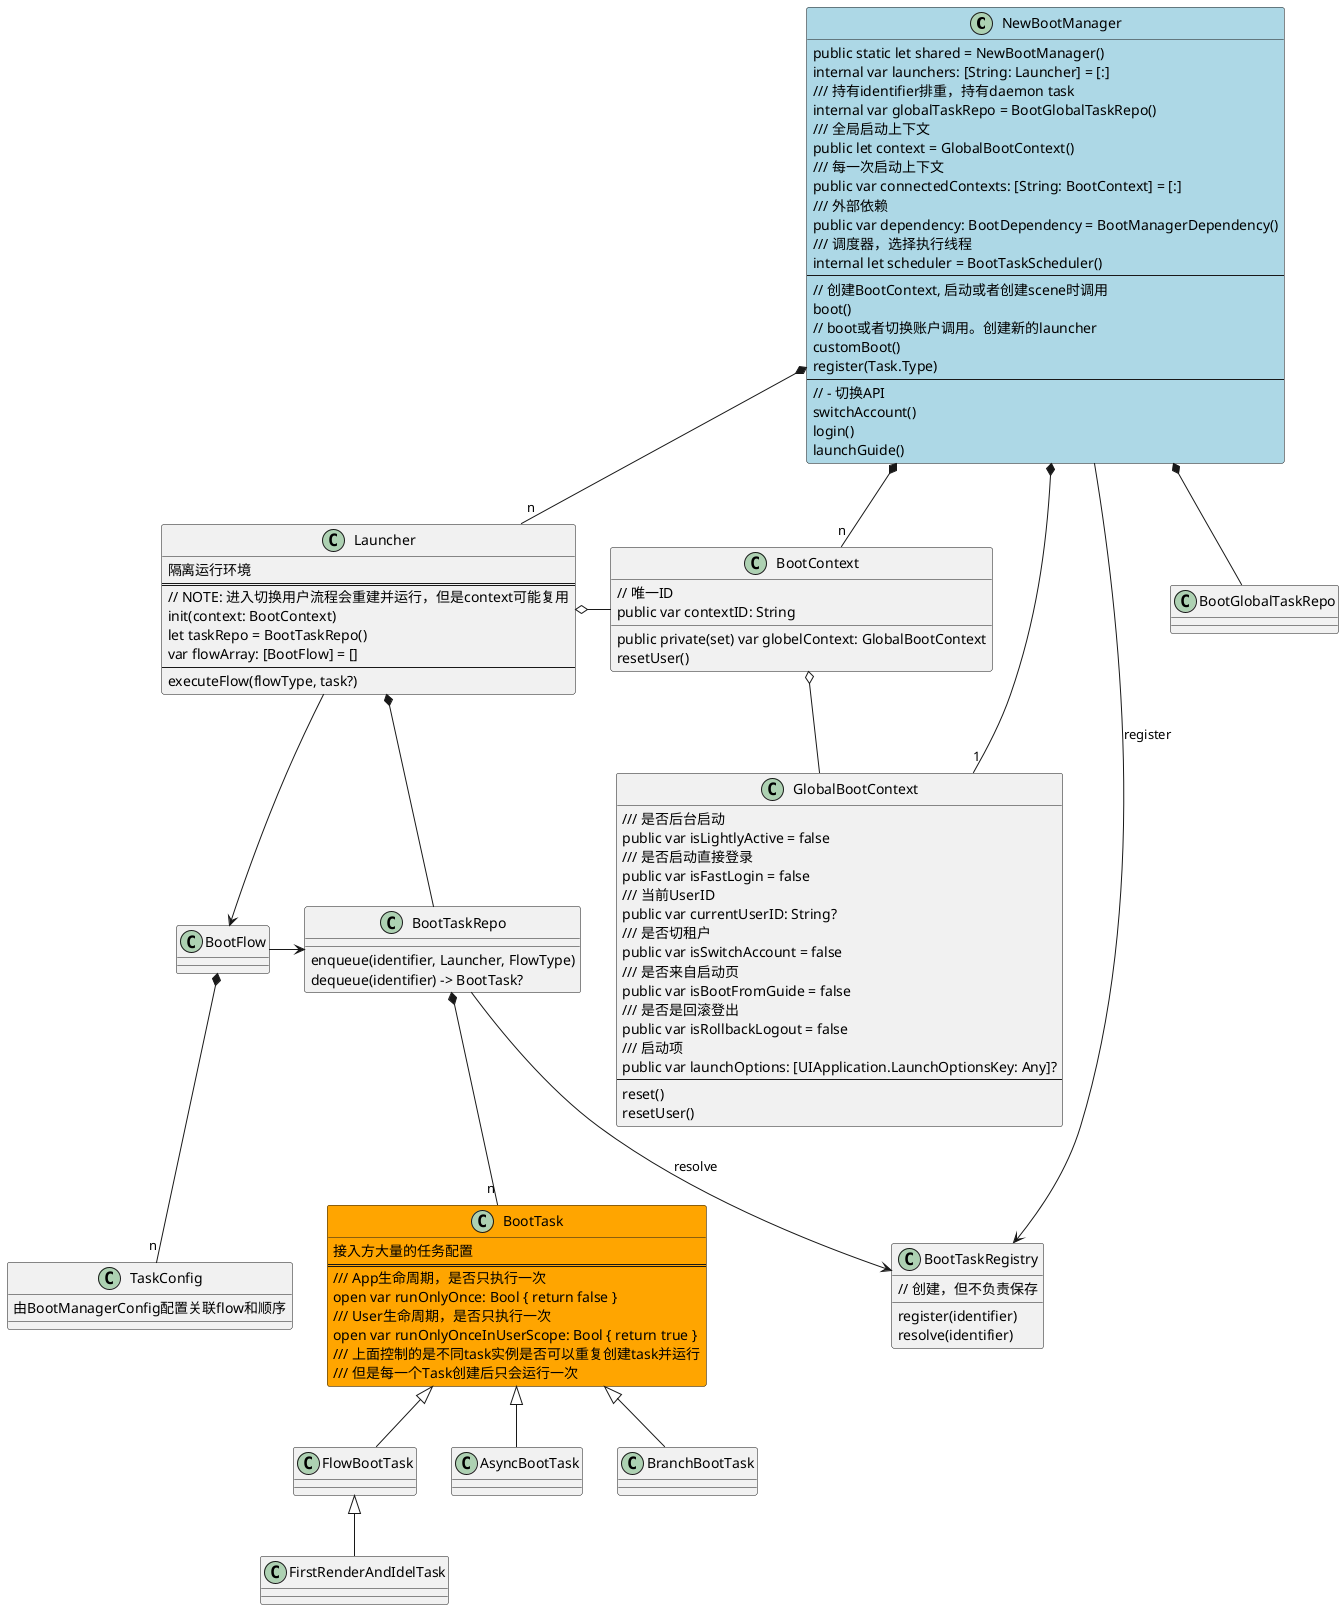 @startuml

class NewBootManager #lightblue {
    public static let shared = NewBootManager()
    internal var launchers: [String: Launcher] = [:]
    /// 持有identifier排重，持有daemon task
    internal var globalTaskRepo = BootGlobalTaskRepo()
    /// 全局启动上下文
    public let context = GlobalBootContext()
    /// 每一次启动上下文
    public var connectedContexts: [String: BootContext] = [:]
    /// 外部依赖
    public var dependency: BootDependency = BootManagerDependency()
    /// 调度器，选择执行线程
    internal let scheduler = BootTaskScheduler()
    --
    // 创建BootContext, 启动或者创建scene时调用
    boot()
    // boot或者切换账户调用。创建新的launcher
    customBoot()
    register(Task.Type)
    --
    // - 切换API
    switchAccount()
    login()
    launchGuide()
}

class Launcher {
    隔离运行环境
    ==
    // NOTE: 进入切换用户流程会重建并运行，但是context可能复用
    init(context: BootContext)
    let taskRepo = BootTaskRepo()
    var flowArray: [BootFlow] = []
    --
    executeFlow(flowType, task?)
}
class BootContext {
    // 唯一ID
    public var contextID: String
    public private(set) var globelContext: GlobalBootContext
    resetUser()
}
class GlobalBootContext {
    /// 是否后台启动
    public var isLightlyActive = false
    /// 是否启动直接登录
    public var isFastLogin = false
    /// 当前UserID
    public var currentUserID: String?
    /// 是否切租户
    public var isSwitchAccount = false
    /// 是否来自启动页
    public var isBootFromGuide = false
    /// 是否是回滚登出
    public var isRollbackLogout = false
    /// 启动项
    public var launchOptions: [UIApplication.LaunchOptionsKey: Any]?
    --
    reset()
    resetUser()
}

class BootFlow {

}
class BootTask #orange {
    接入方大量的任务配置
    ==
    /// App生命周期，是否只执行一次
    open var runOnlyOnce: Bool { return false }
    /// User生命周期，是否只执行一次
    open var runOnlyOnceInUserScope: Bool { return true }
    /// 上面控制的是不同task实例是否可以重复创建task并运行
    /// 但是每一个Task创建后只会运行一次
}

class BootTaskRepo {
    enqueue(identifier, Launcher, FlowType)
    dequeue(identifier) -> BootTask?
}

class BootTaskRegistry {
    register(identifier)
    // 创建，但不负责保存
    resolve(identifier)
}

class TaskConfig {
    由BootManagerConfig配置关联flow和顺序
}

NewBootManager *-- "1" GlobalBootContext
NewBootManager *-- "n" BootContext
NewBootManager *-- "n" Launcher
NewBootManager *-- BootGlobalTaskRepo

Launcher *-- BootTaskRepo
Launcher o- BootContext
Launcher --> BootFlow
BootFlow *-- "n" TaskConfig
BootFlow -> BootTaskRepo

BootTaskRepo *-- "n" BootTask

NewBootManager --> BootTaskRegistry : register
BootTaskRepo --> BootTaskRegistry : resolve
/' BootTaskRepo --> BootGlobalTaskRepo '/

BootContext o-- GlobalBootContext

BootTask <|-- FlowBootTask
BootTask <|-- AsyncBootTask
BootTask <|-- BranchBootTask

FlowBootTask <|-- FirstRenderAndIdelTask

@enduml

